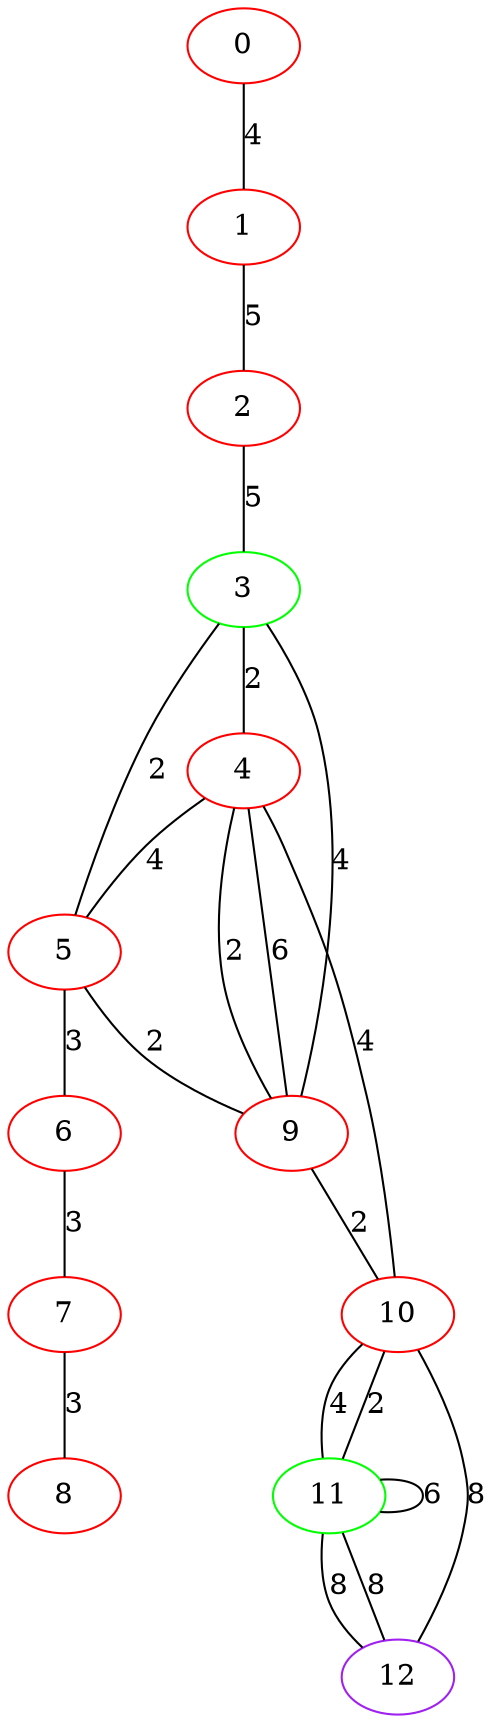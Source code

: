 graph "" {
0 [color=red, weight=1];
1 [color=red, weight=1];
2 [color=red, weight=1];
3 [color=green, weight=2];
4 [color=red, weight=1];
5 [color=red, weight=1];
6 [color=red, weight=1];
7 [color=red, weight=1];
8 [color=red, weight=1];
9 [color=red, weight=1];
10 [color=red, weight=1];
11 [color=green, weight=2];
12 [color=purple, weight=4];
0 -- 1  [key=0, label=4];
1 -- 2  [key=0, label=5];
2 -- 3  [key=0, label=5];
3 -- 9  [key=0, label=4];
3 -- 4  [key=0, label=2];
3 -- 5  [key=0, label=2];
4 -- 9  [key=0, label=2];
4 -- 9  [key=1, label=6];
4 -- 10  [key=0, label=4];
4 -- 5  [key=0, label=4];
5 -- 9  [key=0, label=2];
5 -- 6  [key=0, label=3];
6 -- 7  [key=0, label=3];
7 -- 8  [key=0, label=3];
9 -- 10  [key=0, label=2];
10 -- 11  [key=0, label=2];
10 -- 11  [key=1, label=4];
10 -- 12  [key=0, label=8];
11 -- 11  [key=0, label=6];
11 -- 12  [key=0, label=8];
11 -- 12  [key=1, label=8];
}
